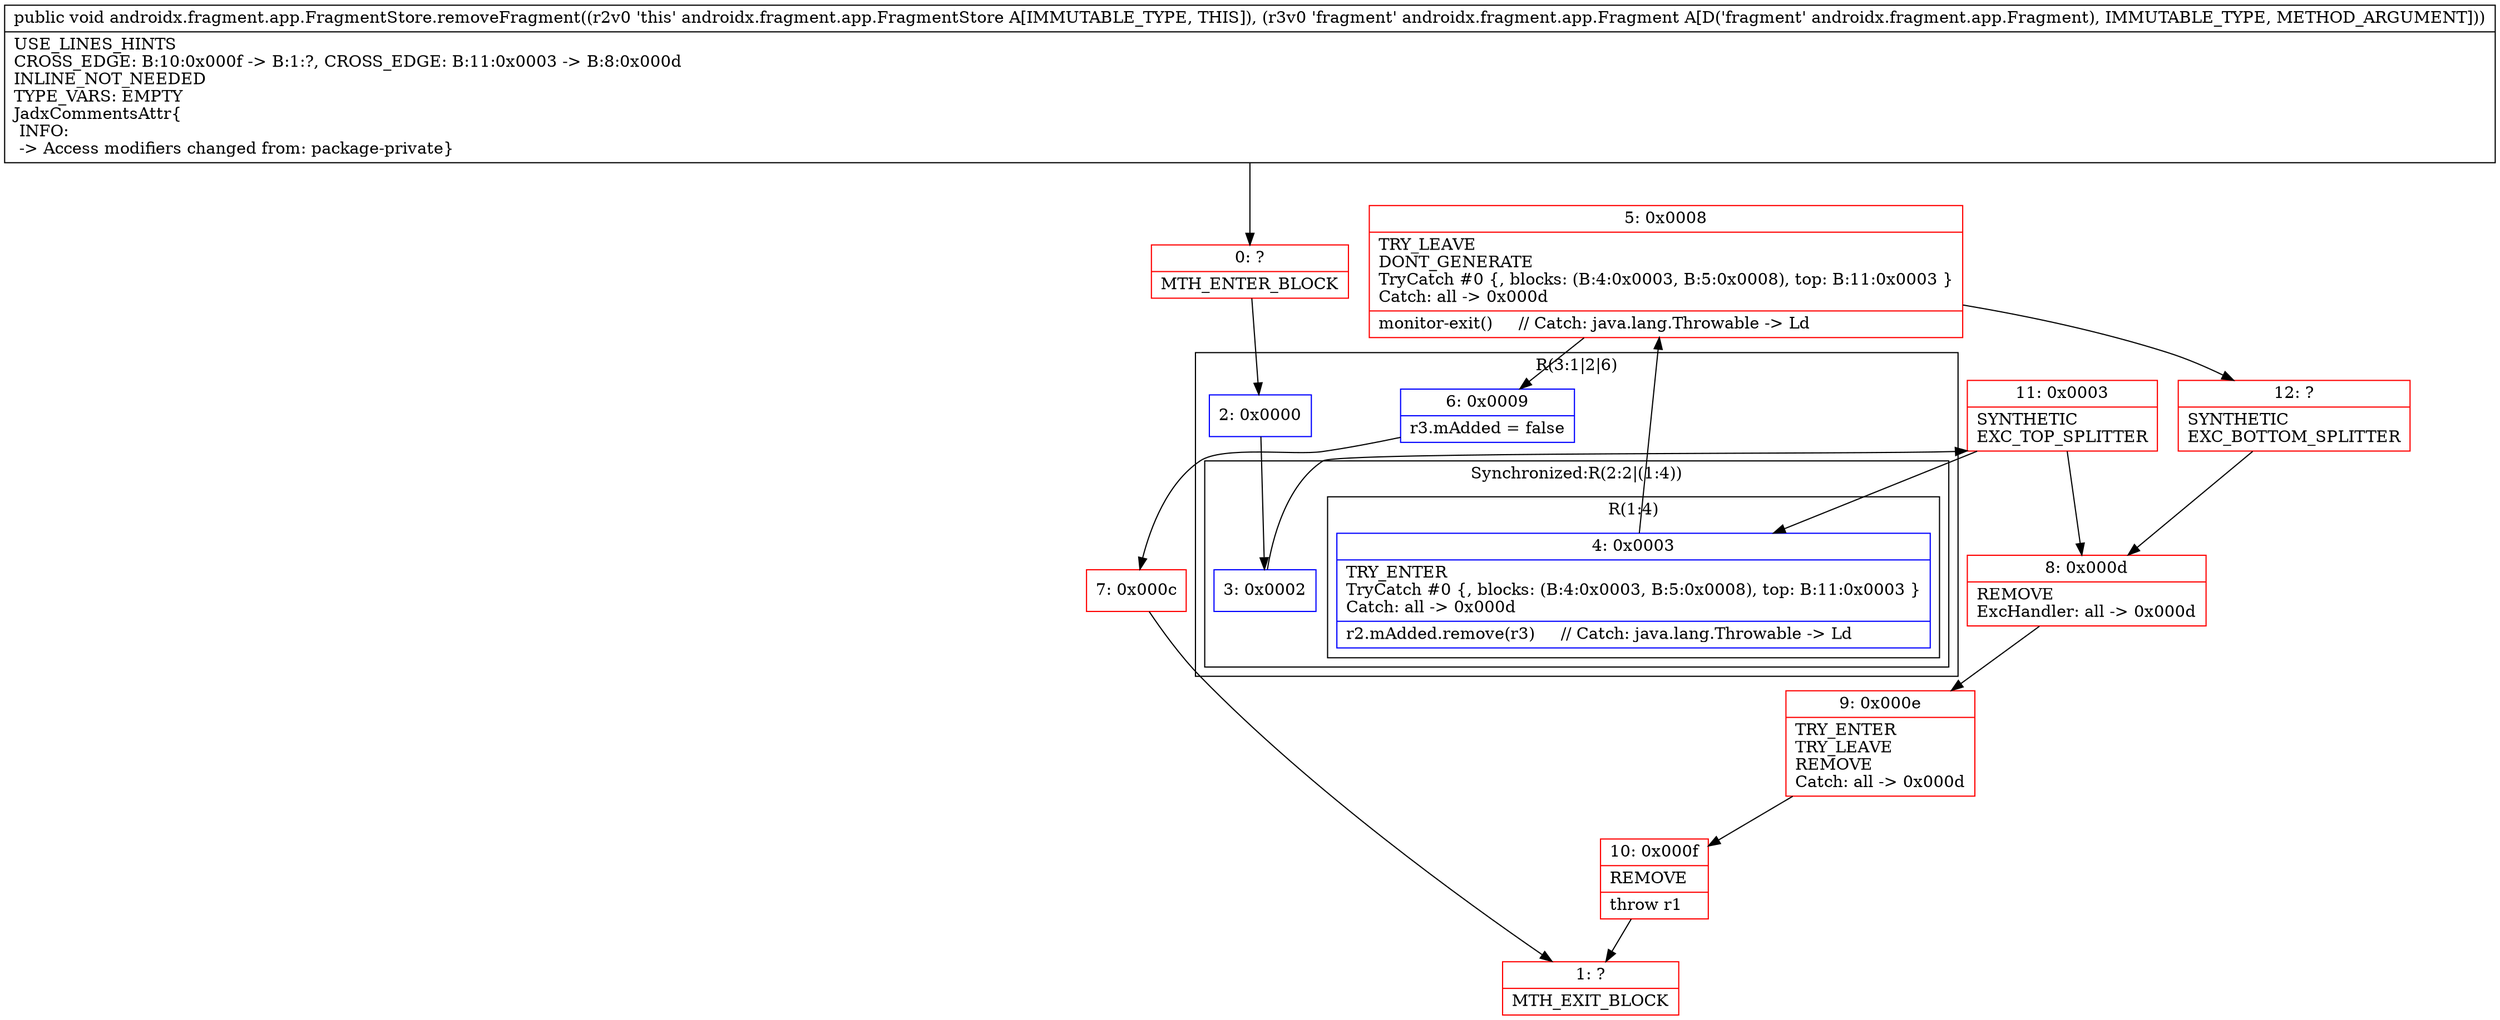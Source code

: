 digraph "CFG forandroidx.fragment.app.FragmentStore.removeFragment(Landroidx\/fragment\/app\/Fragment;)V" {
subgraph cluster_Region_734673825 {
label = "R(3:1|2|6)";
node [shape=record,color=blue];
Node_2 [shape=record,label="{2\:\ 0x0000}"];
subgraph cluster_SynchronizedRegion_325213910 {
label = "Synchronized:R(2:2|(1:4))";
node [shape=record,color=blue];
Node_3 [shape=record,label="{3\:\ 0x0002}"];
subgraph cluster_Region_1798744314 {
label = "R(1:4)";
node [shape=record,color=blue];
Node_4 [shape=record,label="{4\:\ 0x0003|TRY_ENTER\lTryCatch #0 \{, blocks: (B:4:0x0003, B:5:0x0008), top: B:11:0x0003 \}\lCatch: all \-\> 0x000d\l|r2.mAdded.remove(r3)     \/\/ Catch: java.lang.Throwable \-\> Ld\l}"];
}
}
Node_6 [shape=record,label="{6\:\ 0x0009|r3.mAdded = false\l}"];
}
Node_0 [shape=record,color=red,label="{0\:\ ?|MTH_ENTER_BLOCK\l}"];
Node_11 [shape=record,color=red,label="{11\:\ 0x0003|SYNTHETIC\lEXC_TOP_SPLITTER\l}"];
Node_5 [shape=record,color=red,label="{5\:\ 0x0008|TRY_LEAVE\lDONT_GENERATE\lTryCatch #0 \{, blocks: (B:4:0x0003, B:5:0x0008), top: B:11:0x0003 \}\lCatch: all \-\> 0x000d\l|monitor\-exit()     \/\/ Catch: java.lang.Throwable \-\> Ld\l}"];
Node_7 [shape=record,color=red,label="{7\:\ 0x000c}"];
Node_1 [shape=record,color=red,label="{1\:\ ?|MTH_EXIT_BLOCK\l}"];
Node_12 [shape=record,color=red,label="{12\:\ ?|SYNTHETIC\lEXC_BOTTOM_SPLITTER\l}"];
Node_8 [shape=record,color=red,label="{8\:\ 0x000d|REMOVE\lExcHandler: all \-\> 0x000d\l}"];
Node_9 [shape=record,color=red,label="{9\:\ 0x000e|TRY_ENTER\lTRY_LEAVE\lREMOVE\lCatch: all \-\> 0x000d\l}"];
Node_10 [shape=record,color=red,label="{10\:\ 0x000f|REMOVE\l|throw r1\l}"];
MethodNode[shape=record,label="{public void androidx.fragment.app.FragmentStore.removeFragment((r2v0 'this' androidx.fragment.app.FragmentStore A[IMMUTABLE_TYPE, THIS]), (r3v0 'fragment' androidx.fragment.app.Fragment A[D('fragment' androidx.fragment.app.Fragment), IMMUTABLE_TYPE, METHOD_ARGUMENT]))  | USE_LINES_HINTS\lCROSS_EDGE: B:10:0x000f \-\> B:1:?, CROSS_EDGE: B:11:0x0003 \-\> B:8:0x000d\lINLINE_NOT_NEEDED\lTYPE_VARS: EMPTY\lJadxCommentsAttr\{\l INFO: \l \-\> Access modifiers changed from: package\-private\}\l}"];
MethodNode -> Node_0;Node_2 -> Node_3;
Node_3 -> Node_11;
Node_4 -> Node_5;
Node_6 -> Node_7;
Node_0 -> Node_2;
Node_11 -> Node_4;
Node_11 -> Node_8;
Node_5 -> Node_6;
Node_5 -> Node_12;
Node_7 -> Node_1;
Node_12 -> Node_8;
Node_8 -> Node_9;
Node_9 -> Node_10;
Node_10 -> Node_1;
}

